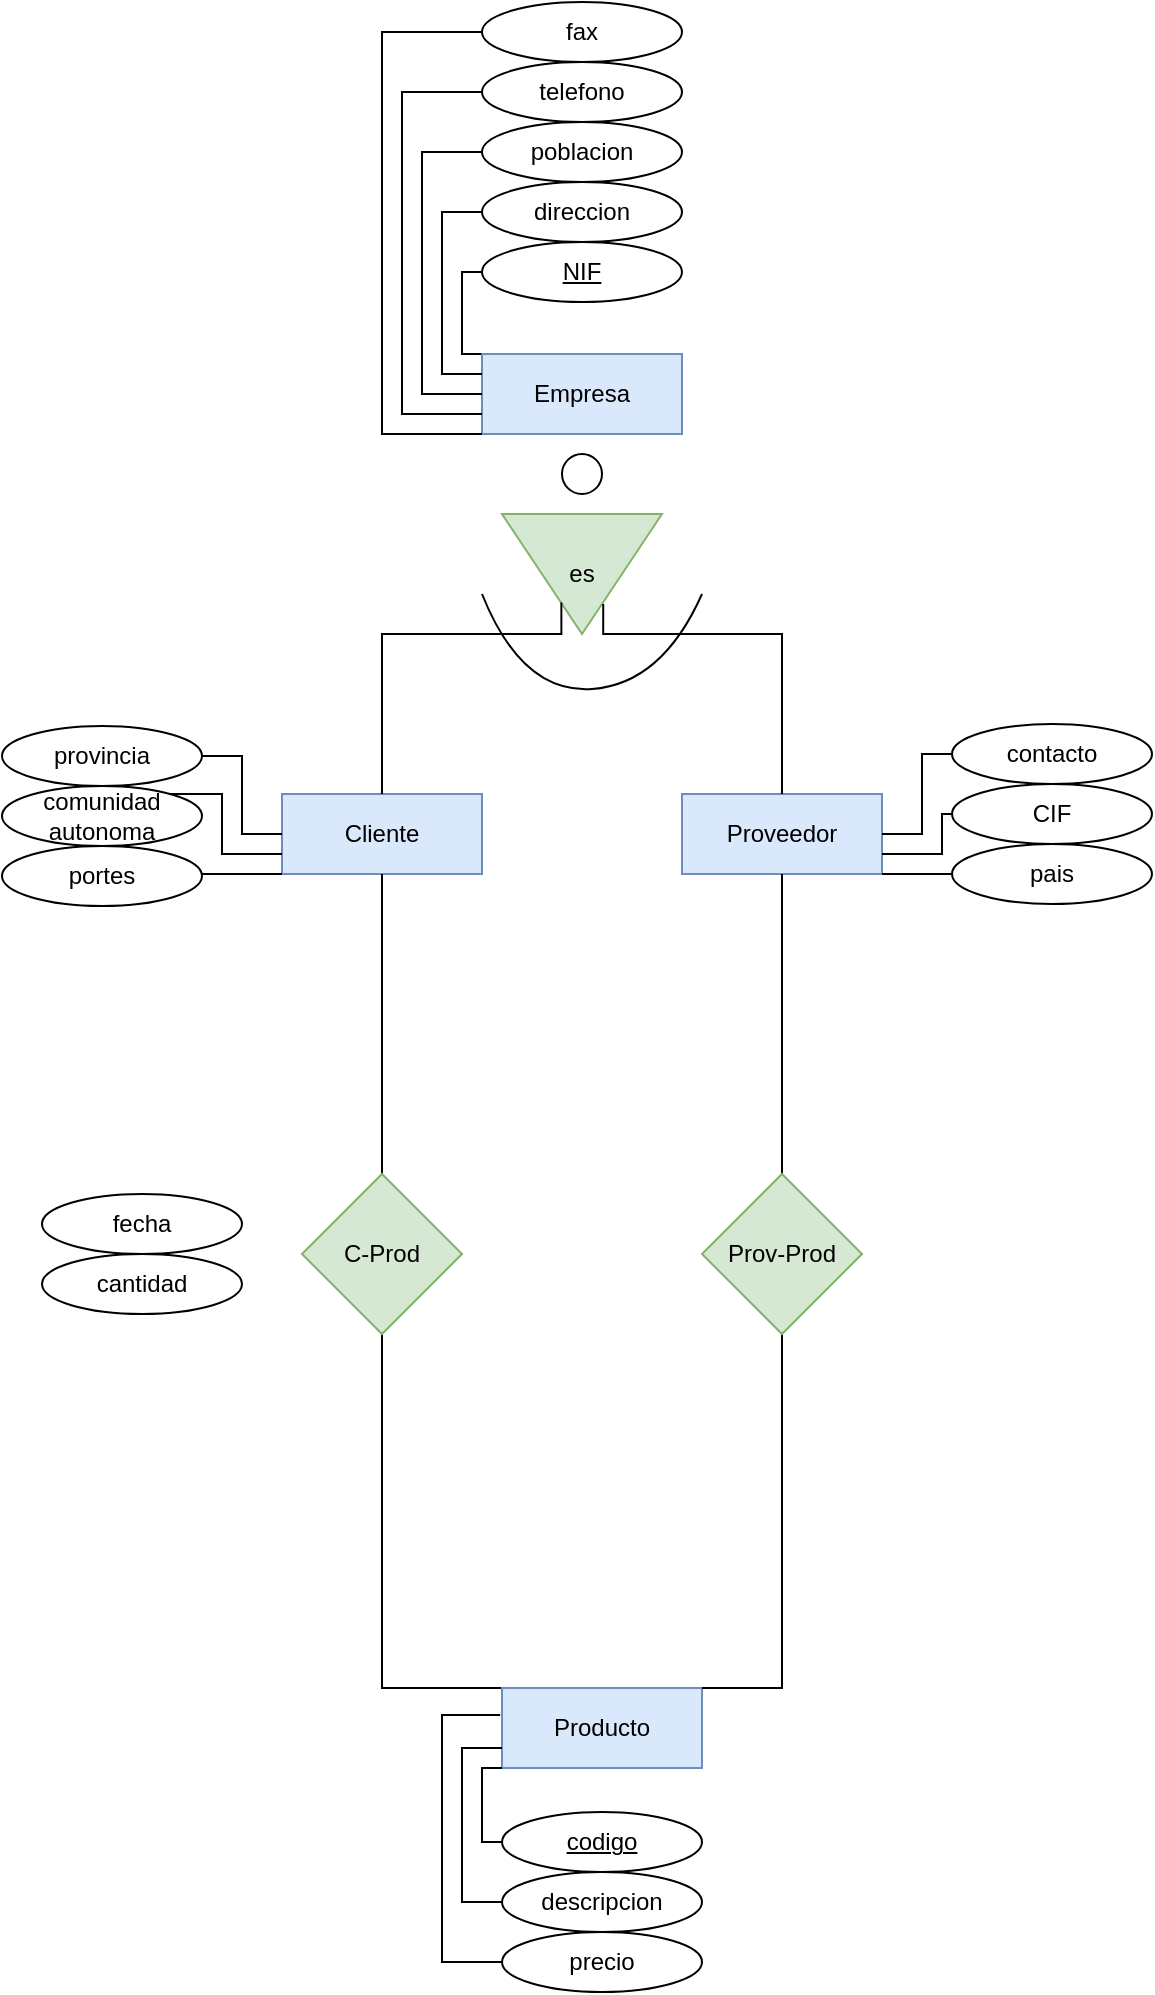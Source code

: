 <mxfile version="22.0.4" type="github">
  <diagram name="Página-1" id="3rt9o08_EEZjVEnaxzIQ">
    <mxGraphModel dx="802" dy="1864" grid="1" gridSize="10" guides="1" tooltips="1" connect="1" arrows="1" fold="1" page="1" pageScale="1" pageWidth="1169" pageHeight="827" math="0" shadow="0">
      <root>
        <mxCell id="0" />
        <mxCell id="1" parent="0" />
        <mxCell id="zfdqlGUJjaQnBxxot2W5-1" value="Empresa" style="whiteSpace=wrap;html=1;align=center;fillColor=#dae8fc;strokeColor=#6c8ebf;" vertex="1" parent="1">
          <mxGeometry x="240" y="120" width="100" height="40" as="geometry" />
        </mxCell>
        <mxCell id="zfdqlGUJjaQnBxxot2W5-2" value="Cliente" style="whiteSpace=wrap;html=1;align=center;fillColor=#dae8fc;strokeColor=#6c8ebf;" vertex="1" parent="1">
          <mxGeometry x="140" y="340" width="100" height="40" as="geometry" />
        </mxCell>
        <mxCell id="zfdqlGUJjaQnBxxot2W5-3" value="Proveedor" style="whiteSpace=wrap;html=1;align=center;fillColor=#dae8fc;strokeColor=#6c8ebf;" vertex="1" parent="1">
          <mxGeometry x="340" y="340" width="100" height="40" as="geometry" />
        </mxCell>
        <mxCell id="zfdqlGUJjaQnBxxot2W5-30" style="edgeStyle=orthogonalEdgeStyle;rounded=0;orthogonalLoop=1;jettySize=auto;html=1;entryX=0.5;entryY=1;entryDx=0;entryDy=0;endArrow=none;endFill=0;exitX=0;exitY=0;exitDx=0;exitDy=0;" edge="1" parent="1" source="zfdqlGUJjaQnBxxot2W5-4" target="zfdqlGUJjaQnBxxot2W5-26">
          <mxGeometry relative="1" as="geometry">
            <Array as="points">
              <mxPoint x="190" y="787" />
            </Array>
          </mxGeometry>
        </mxCell>
        <mxCell id="zfdqlGUJjaQnBxxot2W5-4" value="Producto" style="whiteSpace=wrap;html=1;align=center;fillColor=#dae8fc;strokeColor=#6c8ebf;" vertex="1" parent="1">
          <mxGeometry x="250" y="787" width="100" height="40" as="geometry" />
        </mxCell>
        <mxCell id="zfdqlGUJjaQnBxxot2W5-7" value="" style="triangle;whiteSpace=wrap;html=1;rotation=90;fillColor=#d5e8d4;strokeColor=#82b366;" vertex="1" parent="1">
          <mxGeometry x="260" y="190" width="60" height="80" as="geometry" />
        </mxCell>
        <mxCell id="zfdqlGUJjaQnBxxot2W5-8" value="" style="ellipse;whiteSpace=wrap;html=1;" vertex="1" parent="1">
          <mxGeometry x="280" y="170" width="20" height="20" as="geometry" />
        </mxCell>
        <mxCell id="zfdqlGUJjaQnBxxot2W5-9" value="es" style="text;html=1;strokeColor=none;fillColor=none;align=center;verticalAlign=middle;whiteSpace=wrap;rounded=0;" vertex="1" parent="1">
          <mxGeometry x="260" y="215" width="60" height="30" as="geometry" />
        </mxCell>
        <mxCell id="zfdqlGUJjaQnBxxot2W5-10" style="edgeStyle=orthogonalEdgeStyle;rounded=0;orthogonalLoop=1;jettySize=auto;html=1;entryX=0.328;entryY=0.977;entryDx=0;entryDy=0;entryPerimeter=0;endArrow=none;endFill=0;exitX=0.5;exitY=0;exitDx=0;exitDy=0;" edge="1" parent="1" source="zfdqlGUJjaQnBxxot2W5-2" target="zfdqlGUJjaQnBxxot2W5-9">
          <mxGeometry relative="1" as="geometry">
            <Array as="points">
              <mxPoint x="190" y="260" />
              <mxPoint x="280" y="260" />
            </Array>
          </mxGeometry>
        </mxCell>
        <mxCell id="zfdqlGUJjaQnBxxot2W5-11" style="edgeStyle=orthogonalEdgeStyle;rounded=0;orthogonalLoop=1;jettySize=auto;html=1;entryX=0.677;entryY=1;entryDx=0;entryDy=0;entryPerimeter=0;endArrow=none;endFill=0;" edge="1" parent="1" source="zfdqlGUJjaQnBxxot2W5-3" target="zfdqlGUJjaQnBxxot2W5-9">
          <mxGeometry relative="1" as="geometry">
            <Array as="points">
              <mxPoint x="390" y="260" />
              <mxPoint x="301" y="260" />
            </Array>
          </mxGeometry>
        </mxCell>
        <mxCell id="zfdqlGUJjaQnBxxot2W5-12" value="" style="curved=1;endArrow=none;html=1;rounded=0;endFill=0;" edge="1" parent="1">
          <mxGeometry width="50" height="50" relative="1" as="geometry">
            <mxPoint x="240" y="240" as="sourcePoint" />
            <mxPoint x="350" y="240" as="targetPoint" />
            <Array as="points">
              <mxPoint x="260" y="290" />
              <mxPoint x="330" y="285" />
            </Array>
          </mxGeometry>
        </mxCell>
        <mxCell id="zfdqlGUJjaQnBxxot2W5-13" value="NIF" style="ellipse;whiteSpace=wrap;html=1;align=center;fontStyle=4;" vertex="1" parent="1">
          <mxGeometry x="240" y="64" width="100" height="30" as="geometry" />
        </mxCell>
        <mxCell id="zfdqlGUJjaQnBxxot2W5-32" style="edgeStyle=orthogonalEdgeStyle;rounded=0;orthogonalLoop=1;jettySize=auto;html=1;entryX=0;entryY=0.25;entryDx=0;entryDy=0;endArrow=none;endFill=0;" edge="1" parent="1" source="zfdqlGUJjaQnBxxot2W5-14" target="zfdqlGUJjaQnBxxot2W5-1">
          <mxGeometry relative="1" as="geometry">
            <Array as="points">
              <mxPoint x="220" y="49" />
              <mxPoint x="220" y="130" />
            </Array>
          </mxGeometry>
        </mxCell>
        <mxCell id="zfdqlGUJjaQnBxxot2W5-14" value="direccion" style="ellipse;whiteSpace=wrap;html=1;align=center;" vertex="1" parent="1">
          <mxGeometry x="240" y="34" width="100" height="30" as="geometry" />
        </mxCell>
        <mxCell id="zfdqlGUJjaQnBxxot2W5-33" style="edgeStyle=orthogonalEdgeStyle;rounded=0;orthogonalLoop=1;jettySize=auto;html=1;entryX=0;entryY=0.5;entryDx=0;entryDy=0;endArrow=none;endFill=0;" edge="1" parent="1" source="zfdqlGUJjaQnBxxot2W5-15" target="zfdqlGUJjaQnBxxot2W5-1">
          <mxGeometry relative="1" as="geometry">
            <Array as="points">
              <mxPoint x="210" y="19" />
              <mxPoint x="210" y="140" />
            </Array>
          </mxGeometry>
        </mxCell>
        <mxCell id="zfdqlGUJjaQnBxxot2W5-15" value="poblacion" style="ellipse;whiteSpace=wrap;html=1;align=center;" vertex="1" parent="1">
          <mxGeometry x="240" y="4" width="100" height="30" as="geometry" />
        </mxCell>
        <mxCell id="zfdqlGUJjaQnBxxot2W5-34" style="edgeStyle=orthogonalEdgeStyle;rounded=0;orthogonalLoop=1;jettySize=auto;html=1;entryX=0;entryY=0.75;entryDx=0;entryDy=0;endArrow=none;endFill=0;" edge="1" parent="1" source="zfdqlGUJjaQnBxxot2W5-16" target="zfdqlGUJjaQnBxxot2W5-1">
          <mxGeometry relative="1" as="geometry">
            <Array as="points">
              <mxPoint x="200" y="-11" />
              <mxPoint x="200" y="150" />
            </Array>
          </mxGeometry>
        </mxCell>
        <mxCell id="zfdqlGUJjaQnBxxot2W5-16" value="telefono" style="ellipse;whiteSpace=wrap;html=1;align=center;" vertex="1" parent="1">
          <mxGeometry x="240" y="-26" width="100" height="30" as="geometry" />
        </mxCell>
        <mxCell id="zfdqlGUJjaQnBxxot2W5-35" style="edgeStyle=orthogonalEdgeStyle;rounded=0;orthogonalLoop=1;jettySize=auto;html=1;entryX=0;entryY=1;entryDx=0;entryDy=0;endArrow=none;endFill=0;" edge="1" parent="1" source="zfdqlGUJjaQnBxxot2W5-17" target="zfdqlGUJjaQnBxxot2W5-1">
          <mxGeometry relative="1" as="geometry">
            <Array as="points">
              <mxPoint x="190" y="-41" />
              <mxPoint x="190" y="160" />
            </Array>
          </mxGeometry>
        </mxCell>
        <mxCell id="zfdqlGUJjaQnBxxot2W5-17" value="fax" style="ellipse;whiteSpace=wrap;html=1;align=center;" vertex="1" parent="1">
          <mxGeometry x="240" y="-56" width="100" height="30" as="geometry" />
        </mxCell>
        <mxCell id="zfdqlGUJjaQnBxxot2W5-38" style="edgeStyle=orthogonalEdgeStyle;rounded=0;orthogonalLoop=1;jettySize=auto;html=1;entryX=0;entryY=0.5;entryDx=0;entryDy=0;endArrow=none;endFill=0;" edge="1" parent="1" source="zfdqlGUJjaQnBxxot2W5-18" target="zfdqlGUJjaQnBxxot2W5-2">
          <mxGeometry relative="1" as="geometry" />
        </mxCell>
        <mxCell id="zfdqlGUJjaQnBxxot2W5-18" value="provincia" style="ellipse;whiteSpace=wrap;html=1;align=center;" vertex="1" parent="1">
          <mxGeometry y="306" width="100" height="30" as="geometry" />
        </mxCell>
        <mxCell id="zfdqlGUJjaQnBxxot2W5-37" style="edgeStyle=orthogonalEdgeStyle;rounded=0;orthogonalLoop=1;jettySize=auto;html=1;entryX=0;entryY=0.75;entryDx=0;entryDy=0;endArrow=none;endFill=0;" edge="1" parent="1" source="zfdqlGUJjaQnBxxot2W5-19" target="zfdqlGUJjaQnBxxot2W5-2">
          <mxGeometry relative="1" as="geometry">
            <Array as="points">
              <mxPoint x="110" y="340" />
              <mxPoint x="110" y="370" />
            </Array>
          </mxGeometry>
        </mxCell>
        <mxCell id="zfdqlGUJjaQnBxxot2W5-19" value="comunidad autonoma" style="ellipse;whiteSpace=wrap;html=1;align=center;" vertex="1" parent="1">
          <mxGeometry y="336" width="100" height="30" as="geometry" />
        </mxCell>
        <mxCell id="zfdqlGUJjaQnBxxot2W5-36" style="edgeStyle=orthogonalEdgeStyle;rounded=0;orthogonalLoop=1;jettySize=auto;html=1;entryX=0;entryY=1;entryDx=0;entryDy=0;endArrow=none;endFill=0;" edge="1" parent="1" source="zfdqlGUJjaQnBxxot2W5-20" target="zfdqlGUJjaQnBxxot2W5-2">
          <mxGeometry relative="1" as="geometry">
            <Array as="points">
              <mxPoint x="110" y="380" />
              <mxPoint x="110" y="380" />
            </Array>
          </mxGeometry>
        </mxCell>
        <mxCell id="zfdqlGUJjaQnBxxot2W5-20" value="portes" style="ellipse;whiteSpace=wrap;html=1;align=center;" vertex="1" parent="1">
          <mxGeometry y="366" width="100" height="30" as="geometry" />
        </mxCell>
        <mxCell id="zfdqlGUJjaQnBxxot2W5-41" style="edgeStyle=orthogonalEdgeStyle;rounded=0;orthogonalLoop=1;jettySize=auto;html=1;entryX=1;entryY=0.5;entryDx=0;entryDy=0;endArrow=none;endFill=0;" edge="1" parent="1" source="zfdqlGUJjaQnBxxot2W5-21" target="zfdqlGUJjaQnBxxot2W5-3">
          <mxGeometry relative="1" as="geometry">
            <Array as="points">
              <mxPoint x="460" y="320" />
              <mxPoint x="460" y="360" />
            </Array>
          </mxGeometry>
        </mxCell>
        <mxCell id="zfdqlGUJjaQnBxxot2W5-21" value="contacto" style="ellipse;whiteSpace=wrap;html=1;align=center;" vertex="1" parent="1">
          <mxGeometry x="475" y="305" width="100" height="30" as="geometry" />
        </mxCell>
        <mxCell id="zfdqlGUJjaQnBxxot2W5-22" value="CIF" style="ellipse;whiteSpace=wrap;html=1;align=center;" vertex="1" parent="1">
          <mxGeometry x="475" y="335" width="100" height="30" as="geometry" />
        </mxCell>
        <mxCell id="zfdqlGUJjaQnBxxot2W5-39" style="edgeStyle=orthogonalEdgeStyle;rounded=0;orthogonalLoop=1;jettySize=auto;html=1;entryX=1;entryY=1;entryDx=0;entryDy=0;endArrow=none;endFill=0;" edge="1" parent="1" source="zfdqlGUJjaQnBxxot2W5-23" target="zfdqlGUJjaQnBxxot2W5-3">
          <mxGeometry relative="1" as="geometry">
            <Array as="points">
              <mxPoint x="450" y="380" />
              <mxPoint x="450" y="380" />
            </Array>
          </mxGeometry>
        </mxCell>
        <mxCell id="zfdqlGUJjaQnBxxot2W5-23" value="pais" style="ellipse;whiteSpace=wrap;html=1;align=center;" vertex="1" parent="1">
          <mxGeometry x="475" y="365" width="100" height="30" as="geometry" />
        </mxCell>
        <mxCell id="zfdqlGUJjaQnBxxot2W5-27" style="edgeStyle=orthogonalEdgeStyle;rounded=0;orthogonalLoop=1;jettySize=auto;html=1;entryX=0.5;entryY=1;entryDx=0;entryDy=0;endArrow=none;endFill=0;" edge="1" parent="1" source="zfdqlGUJjaQnBxxot2W5-25" target="zfdqlGUJjaQnBxxot2W5-3">
          <mxGeometry relative="1" as="geometry" />
        </mxCell>
        <mxCell id="zfdqlGUJjaQnBxxot2W5-29" style="edgeStyle=orthogonalEdgeStyle;rounded=0;orthogonalLoop=1;jettySize=auto;html=1;entryX=1;entryY=0;entryDx=0;entryDy=0;endArrow=none;endFill=0;exitX=0.5;exitY=1;exitDx=0;exitDy=0;" edge="1" parent="1" source="zfdqlGUJjaQnBxxot2W5-25" target="zfdqlGUJjaQnBxxot2W5-4">
          <mxGeometry relative="1" as="geometry">
            <Array as="points">
              <mxPoint x="390" y="787" />
            </Array>
          </mxGeometry>
        </mxCell>
        <mxCell id="zfdqlGUJjaQnBxxot2W5-25" value="Prov-Prod" style="rhombus;whiteSpace=wrap;html=1;fillColor=#d5e8d4;strokeColor=#82b366;" vertex="1" parent="1">
          <mxGeometry x="350" y="530" width="80" height="80" as="geometry" />
        </mxCell>
        <mxCell id="zfdqlGUJjaQnBxxot2W5-28" style="edgeStyle=orthogonalEdgeStyle;rounded=0;orthogonalLoop=1;jettySize=auto;html=1;entryX=0.5;entryY=1;entryDx=0;entryDy=0;endArrow=none;endFill=0;" edge="1" parent="1" source="zfdqlGUJjaQnBxxot2W5-26" target="zfdqlGUJjaQnBxxot2W5-2">
          <mxGeometry relative="1" as="geometry" />
        </mxCell>
        <mxCell id="zfdqlGUJjaQnBxxot2W5-26" value="C-Prod" style="rhombus;whiteSpace=wrap;html=1;fillColor=#d5e8d4;strokeColor=#82b366;" vertex="1" parent="1">
          <mxGeometry x="150" y="530" width="80" height="80" as="geometry" />
        </mxCell>
        <mxCell id="zfdqlGUJjaQnBxxot2W5-31" style="edgeStyle=orthogonalEdgeStyle;rounded=0;orthogonalLoop=1;jettySize=auto;html=1;entryX=-0.004;entryY=0.013;entryDx=0;entryDy=0;entryPerimeter=0;endArrow=none;endFill=0;" edge="1" parent="1" source="zfdqlGUJjaQnBxxot2W5-13" target="zfdqlGUJjaQnBxxot2W5-1">
          <mxGeometry relative="1" as="geometry">
            <Array as="points">
              <mxPoint x="230" y="79" />
              <mxPoint x="230" y="120" />
              <mxPoint x="240" y="120" />
            </Array>
          </mxGeometry>
        </mxCell>
        <mxCell id="zfdqlGUJjaQnBxxot2W5-40" style="edgeStyle=orthogonalEdgeStyle;rounded=0;orthogonalLoop=1;jettySize=auto;html=1;endArrow=none;endFill=0;" edge="1" parent="1" source="zfdqlGUJjaQnBxxot2W5-22">
          <mxGeometry relative="1" as="geometry">
            <mxPoint x="440" y="370" as="targetPoint" />
            <Array as="points">
              <mxPoint x="470" y="350" />
              <mxPoint x="470" y="370" />
            </Array>
          </mxGeometry>
        </mxCell>
        <mxCell id="zfdqlGUJjaQnBxxot2W5-48" style="edgeStyle=orthogonalEdgeStyle;rounded=0;orthogonalLoop=1;jettySize=auto;html=1;entryX=0;entryY=1;entryDx=0;entryDy=0;endArrow=none;endFill=0;" edge="1" parent="1" source="zfdqlGUJjaQnBxxot2W5-43" target="zfdqlGUJjaQnBxxot2W5-4">
          <mxGeometry relative="1" as="geometry">
            <Array as="points">
              <mxPoint x="240" y="864" />
              <mxPoint x="240" y="827" />
            </Array>
          </mxGeometry>
        </mxCell>
        <mxCell id="zfdqlGUJjaQnBxxot2W5-43" value="codigo" style="ellipse;whiteSpace=wrap;html=1;align=center;fontStyle=4;" vertex="1" parent="1">
          <mxGeometry x="250" y="849" width="100" height="30" as="geometry" />
        </mxCell>
        <mxCell id="zfdqlGUJjaQnBxxot2W5-49" style="edgeStyle=orthogonalEdgeStyle;rounded=0;orthogonalLoop=1;jettySize=auto;html=1;entryX=0;entryY=0.75;entryDx=0;entryDy=0;endArrow=none;endFill=0;" edge="1" parent="1" source="zfdqlGUJjaQnBxxot2W5-46" target="zfdqlGUJjaQnBxxot2W5-4">
          <mxGeometry relative="1" as="geometry">
            <Array as="points">
              <mxPoint x="230" y="894" />
              <mxPoint x="230" y="817" />
            </Array>
          </mxGeometry>
        </mxCell>
        <mxCell id="zfdqlGUJjaQnBxxot2W5-46" value="descripcion" style="ellipse;whiteSpace=wrap;html=1;align=center;" vertex="1" parent="1">
          <mxGeometry x="250" y="879" width="100" height="30" as="geometry" />
        </mxCell>
        <mxCell id="zfdqlGUJjaQnBxxot2W5-47" value="precio" style="ellipse;whiteSpace=wrap;html=1;align=center;" vertex="1" parent="1">
          <mxGeometry x="250" y="909" width="100" height="30" as="geometry" />
        </mxCell>
        <mxCell id="zfdqlGUJjaQnBxxot2W5-50" style="edgeStyle=orthogonalEdgeStyle;rounded=0;orthogonalLoop=1;jettySize=auto;html=1;entryX=-0.009;entryY=0.338;entryDx=0;entryDy=0;entryPerimeter=0;endArrow=none;endFill=0;" edge="1" parent="1" source="zfdqlGUJjaQnBxxot2W5-47" target="zfdqlGUJjaQnBxxot2W5-4">
          <mxGeometry relative="1" as="geometry">
            <Array as="points">
              <mxPoint x="220" y="924" />
              <mxPoint x="220" y="801" />
            </Array>
          </mxGeometry>
        </mxCell>
        <mxCell id="zfdqlGUJjaQnBxxot2W5-51" value="fecha" style="ellipse;whiteSpace=wrap;html=1;align=center;" vertex="1" parent="1">
          <mxGeometry x="20" y="540" width="100" height="30" as="geometry" />
        </mxCell>
        <mxCell id="zfdqlGUJjaQnBxxot2W5-52" value="cantidad" style="ellipse;whiteSpace=wrap;html=1;align=center;" vertex="1" parent="1">
          <mxGeometry x="20" y="570" width="100" height="30" as="geometry" />
        </mxCell>
      </root>
    </mxGraphModel>
  </diagram>
</mxfile>
